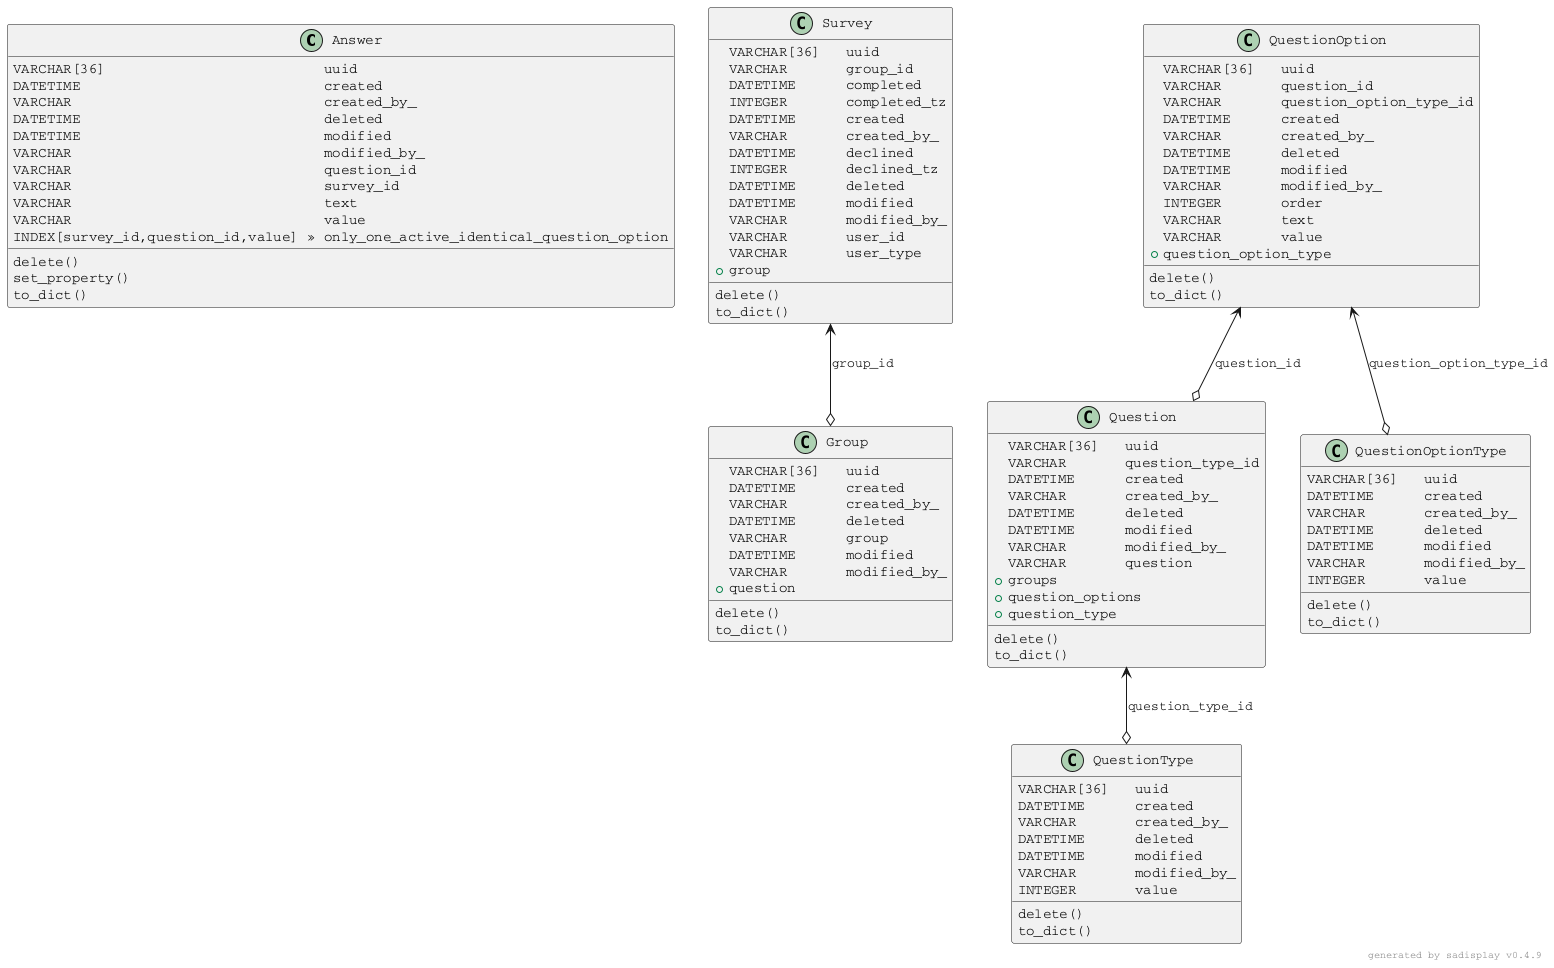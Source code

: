 @startuml

skinparam defaultFontName Courier

Class Answer {
    VARCHAR[36]                        ★ uuid                                     
    DATETIME                           ⚪ created                                  
    VARCHAR                            ⚪ created_by_                              
    DATETIME                           ⚪ deleted                                  
    DATETIME                           ⚪ modified                                 
    VARCHAR                            ⚪ modified_by_                             
    VARCHAR                            ⚪ question_id                              
    VARCHAR                            ⚪ survey_id                                
    VARCHAR                            ⚪ text                                     
    VARCHAR                            ⚪ value                                    
    delete()                                                                      
    set_property()                                                                
    to_dict()                                                                     
    INDEX[survey_id,question_id,value] » only_one_active_identical_question_option
}

Class Group {
    VARCHAR[36] ★ uuid        
    DATETIME    ⚪ created     
    VARCHAR     ⚪ created_by_ 
    DATETIME    ⚪ deleted     
    VARCHAR     ⚪ group       
    DATETIME    ⚪ modified    
    VARCHAR     ⚪ modified_by_
    +           question      
    delete()                  
    to_dict()                 
}

Class Question {
    VARCHAR[36] ★ uuid            
    VARCHAR     ☆ question_type_id
    DATETIME    ⚪ created         
    VARCHAR     ⚪ created_by_     
    DATETIME    ⚪ deleted         
    DATETIME    ⚪ modified        
    VARCHAR     ⚪ modified_by_    
    VARCHAR     ⚪ question        
    +           groups            
    +           question_options  
    +           question_type     
    delete()                      
    to_dict()                     
}

Class QuestionOption {
    VARCHAR[36] ★ uuid                   
    VARCHAR     ☆ question_id            
    VARCHAR     ☆ question_option_type_id
    DATETIME    ⚪ created                
    VARCHAR     ⚪ created_by_            
    DATETIME    ⚪ deleted                
    DATETIME    ⚪ modified               
    VARCHAR     ⚪ modified_by_           
    INTEGER     ⚪ order                  
    VARCHAR     ⚪ text                   
    VARCHAR     ⚪ value                  
    +           question_option_type     
    delete()                             
    to_dict()                            
}

Class QuestionOptionType {
    VARCHAR[36] ★ uuid        
    DATETIME    ⚪ created     
    VARCHAR     ⚪ created_by_ 
    DATETIME    ⚪ deleted     
    DATETIME    ⚪ modified    
    VARCHAR     ⚪ modified_by_
    INTEGER     ⚪ value       
    delete()                  
    to_dict()                 
}

Class QuestionType {
    VARCHAR[36] ★ uuid        
    DATETIME    ⚪ created     
    VARCHAR     ⚪ created_by_ 
    DATETIME    ⚪ deleted     
    DATETIME    ⚪ modified    
    VARCHAR     ⚪ modified_by_
    INTEGER     ⚪ value       
    delete()                  
    to_dict()                 
}

Class Survey {
    VARCHAR[36] ★ uuid        
    VARCHAR     ☆ group_id    
    DATETIME    ⚪ completed   
    INTEGER     ⚪ completed_tz
    DATETIME    ⚪ created     
    VARCHAR     ⚪ created_by_ 
    DATETIME    ⚪ declined    
    INTEGER     ⚪ declined_tz 
    DATETIME    ⚪ deleted     
    DATETIME    ⚪ modified    
    VARCHAR     ⚪ modified_by_
    VARCHAR     ⚪ user_id     
    VARCHAR     ⚪ user_type   
    +           group         
    delete()                  
    to_dict()                 
}

Question <--o QuestionType: question_type_id

QuestionOption <--o Question: question_id

QuestionOption <--o QuestionOptionType: question_option_type_id

Survey <--o Group: group_id

right footer generated by sadisplay v0.4.9

@enduml
